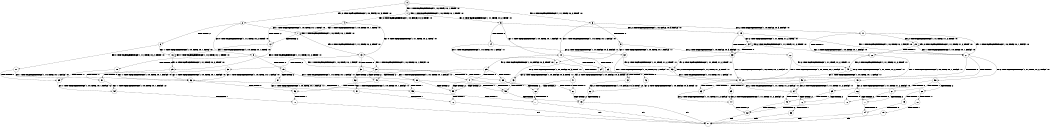 digraph BCG {
size = "7, 10.5";
center = TRUE;
node [shape = circle];
0 [peripheries = 2];
0 -> 1 [label = "EX !1 !ATOMIC_EXCH_BRANCH (1, +0, TRUE, +0, 1, TRUE) !:0:"];
0 -> 2 [label = "EX !2 !ATOMIC_EXCH_BRANCH (1, +0, FALSE, +0, 3, TRUE) !:0:"];
0 -> 3 [label = "EX !0 !ATOMIC_EXCH_BRANCH (1, +1, TRUE, +0, 2, TRUE) !:0:"];
1 -> 4 [label = "EX !2 !ATOMIC_EXCH_BRANCH (1, +0, FALSE, +0, 3, TRUE) !:0:"];
1 -> 5 [label = "EX !0 !ATOMIC_EXCH_BRANCH (1, +1, TRUE, +0, 2, TRUE) !:0:"];
1 -> 1 [label = "EX !1 !ATOMIC_EXCH_BRANCH (1, +0, TRUE, +0, 1, TRUE) !:0:"];
2 -> 6 [label = "TERMINATE !2"];
2 -> 7 [label = "EX !1 !ATOMIC_EXCH_BRANCH (1, +0, TRUE, +0, 1, TRUE) !:0:"];
2 -> 8 [label = "EX !0 !ATOMIC_EXCH_BRANCH (1, +1, TRUE, +0, 2, TRUE) !:0:"];
3 -> 9 [label = "TERMINATE !0"];
3 -> 10 [label = "EX !1 !ATOMIC_EXCH_BRANCH (1, +0, TRUE, +0, 1, FALSE) !:0:"];
3 -> 11 [label = "EX !2 !ATOMIC_EXCH_BRANCH (1, +0, FALSE, +0, 3, FALSE) !:0:"];
4 -> 12 [label = "TERMINATE !2"];
4 -> 13 [label = "EX !0 !ATOMIC_EXCH_BRANCH (1, +1, TRUE, +0, 2, TRUE) !:0:"];
4 -> 7 [label = "EX !1 !ATOMIC_EXCH_BRANCH (1, +0, TRUE, +0, 1, TRUE) !:0:"];
5 -> 14 [label = "TERMINATE !0"];
5 -> 15 [label = "EX !2 !ATOMIC_EXCH_BRANCH (1, +0, FALSE, +0, 3, FALSE) !:0:"];
5 -> 10 [label = "EX !1 !ATOMIC_EXCH_BRANCH (1, +0, TRUE, +0, 1, FALSE) !:0:"];
6 -> 16 [label = "EX !1 !ATOMIC_EXCH_BRANCH (1, +0, TRUE, +0, 1, TRUE) !:0:"];
6 -> 17 [label = "EX !0 !ATOMIC_EXCH_BRANCH (1, +1, TRUE, +0, 2, TRUE) !:0:"];
7 -> 12 [label = "TERMINATE !2"];
7 -> 13 [label = "EX !0 !ATOMIC_EXCH_BRANCH (1, +1, TRUE, +0, 2, TRUE) !:0:"];
7 -> 7 [label = "EX !1 !ATOMIC_EXCH_BRANCH (1, +0, TRUE, +0, 1, TRUE) !:0:"];
8 -> 18 [label = "TERMINATE !2"];
8 -> 19 [label = "TERMINATE !0"];
8 -> 20 [label = "EX !1 !ATOMIC_EXCH_BRANCH (1, +0, TRUE, +0, 1, FALSE) !:0:"];
9 -> 21 [label = "EX !1 !ATOMIC_EXCH_BRANCH (1, +0, TRUE, +0, 1, FALSE) !:1:"];
9 -> 22 [label = "EX !2 !ATOMIC_EXCH_BRANCH (1, +0, FALSE, +0, 3, FALSE) !:1:"];
10 -> 23 [label = "TERMINATE !1"];
10 -> 24 [label = "TERMINATE !0"];
10 -> 25 [label = "EX !2 !ATOMIC_EXCH_BRANCH (1, +0, FALSE, +0, 3, TRUE) !:0:"];
11 -> 26 [label = "TERMINATE !0"];
11 -> 27 [label = "EX !1 !ATOMIC_EXCH_BRANCH (1, +0, TRUE, +0, 1, FALSE) !:0:"];
11 -> 28 [label = "EX !2 !ATOMIC_EXCH_BRANCH (1, +1, TRUE, +1, 2, TRUE) !:0:"];
12 -> 29 [label = "EX !0 !ATOMIC_EXCH_BRANCH (1, +1, TRUE, +0, 2, TRUE) !:0:"];
12 -> 16 [label = "EX !1 !ATOMIC_EXCH_BRANCH (1, +0, TRUE, +0, 1, TRUE) !:0:"];
13 -> 30 [label = "TERMINATE !2"];
13 -> 31 [label = "TERMINATE !0"];
13 -> 20 [label = "EX !1 !ATOMIC_EXCH_BRANCH (1, +0, TRUE, +0, 1, FALSE) !:0:"];
14 -> 32 [label = "EX !2 !ATOMIC_EXCH_BRANCH (1, +0, FALSE, +0, 3, FALSE) !:1:"];
14 -> 21 [label = "EX !1 !ATOMIC_EXCH_BRANCH (1, +0, TRUE, +0, 1, FALSE) !:1:"];
15 -> 33 [label = "TERMINATE !0"];
15 -> 34 [label = "EX !2 !ATOMIC_EXCH_BRANCH (1, +1, TRUE, +1, 2, TRUE) !:0:"];
15 -> 27 [label = "EX !1 !ATOMIC_EXCH_BRANCH (1, +0, TRUE, +0, 1, FALSE) !:0:"];
16 -> 29 [label = "EX !0 !ATOMIC_EXCH_BRANCH (1, +1, TRUE, +0, 2, TRUE) !:0:"];
16 -> 16 [label = "EX !1 !ATOMIC_EXCH_BRANCH (1, +0, TRUE, +0, 1, TRUE) !:0:"];
17 -> 35 [label = "TERMINATE !0"];
17 -> 36 [label = "EX !1 !ATOMIC_EXCH_BRANCH (1, +0, TRUE, +0, 1, FALSE) !:0:"];
18 -> 35 [label = "TERMINATE !0"];
18 -> 36 [label = "EX !1 !ATOMIC_EXCH_BRANCH (1, +0, TRUE, +0, 1, FALSE) !:0:"];
19 -> 37 [label = "TERMINATE !2"];
19 -> 38 [label = "EX !1 !ATOMIC_EXCH_BRANCH (1, +0, TRUE, +0, 1, FALSE) !:1:"];
20 -> 39 [label = "TERMINATE !1"];
20 -> 40 [label = "TERMINATE !2"];
20 -> 41 [label = "TERMINATE !0"];
21 -> 42 [label = "TERMINATE !1"];
21 -> 43 [label = "EX !2 !ATOMIC_EXCH_BRANCH (1, +0, FALSE, +0, 3, TRUE) !:1:"];
22 -> 44 [label = "EX !1 !ATOMIC_EXCH_BRANCH (1, +0, TRUE, +0, 1, FALSE) !:1:"];
22 -> 45 [label = "EX !2 !ATOMIC_EXCH_BRANCH (1, +1, TRUE, +1, 2, TRUE) !:1:"];
23 -> 46 [label = "TERMINATE !0"];
23 -> 47 [label = "EX !2 !ATOMIC_EXCH_BRANCH (1, +0, FALSE, +0, 3, TRUE) !:0:"];
24 -> 42 [label = "TERMINATE !1"];
24 -> 43 [label = "EX !2 !ATOMIC_EXCH_BRANCH (1, +0, FALSE, +0, 3, TRUE) !:1:"];
25 -> 39 [label = "TERMINATE !1"];
25 -> 40 [label = "TERMINATE !2"];
25 -> 41 [label = "TERMINATE !0"];
26 -> 44 [label = "EX !1 !ATOMIC_EXCH_BRANCH (1, +0, TRUE, +0, 1, FALSE) !:1:"];
26 -> 45 [label = "EX !2 !ATOMIC_EXCH_BRANCH (1, +1, TRUE, +1, 2, TRUE) !:1:"];
27 -> 48 [label = "TERMINATE !1"];
27 -> 49 [label = "TERMINATE !0"];
27 -> 50 [label = "EX !2 !ATOMIC_EXCH_BRANCH (1, +1, TRUE, +1, 2, FALSE) !:0:"];
28 -> 26 [label = "TERMINATE !0"];
28 -> 27 [label = "EX !1 !ATOMIC_EXCH_BRANCH (1, +0, TRUE, +0, 1, FALSE) !:0:"];
28 -> 28 [label = "EX !2 !ATOMIC_EXCH_BRANCH (1, +1, TRUE, +1, 2, TRUE) !:0:"];
29 -> 51 [label = "TERMINATE !0"];
29 -> 36 [label = "EX !1 !ATOMIC_EXCH_BRANCH (1, +0, TRUE, +0, 1, FALSE) !:0:"];
30 -> 51 [label = "TERMINATE !0"];
30 -> 36 [label = "EX !1 !ATOMIC_EXCH_BRANCH (1, +0, TRUE, +0, 1, FALSE) !:0:"];
31 -> 52 [label = "TERMINATE !2"];
31 -> 38 [label = "EX !1 !ATOMIC_EXCH_BRANCH (1, +0, TRUE, +0, 1, FALSE) !:1:"];
32 -> 53 [label = "EX !2 !ATOMIC_EXCH_BRANCH (1, +1, TRUE, +1, 2, TRUE) !:1:"];
32 -> 44 [label = "EX !1 !ATOMIC_EXCH_BRANCH (1, +0, TRUE, +0, 1, FALSE) !:1:"];
33 -> 53 [label = "EX !2 !ATOMIC_EXCH_BRANCH (1, +1, TRUE, +1, 2, TRUE) !:1:"];
33 -> 44 [label = "EX !1 !ATOMIC_EXCH_BRANCH (1, +0, TRUE, +0, 1, FALSE) !:1:"];
34 -> 33 [label = "TERMINATE !0"];
34 -> 34 [label = "EX !2 !ATOMIC_EXCH_BRANCH (1, +1, TRUE, +1, 2, TRUE) !:0:"];
34 -> 27 [label = "EX !1 !ATOMIC_EXCH_BRANCH (1, +0, TRUE, +0, 1, FALSE) !:0:"];
35 -> 54 [label = "EX !1 !ATOMIC_EXCH_BRANCH (1, +0, TRUE, +0, 1, FALSE) !:2:"];
36 -> 55 [label = "TERMINATE !1"];
36 -> 56 [label = "TERMINATE !0"];
37 -> 57 [label = "EX !1 !ATOMIC_EXCH_BRANCH (1, +0, TRUE, +0, 1, FALSE) !:1:"];
38 -> 58 [label = "TERMINATE !1"];
38 -> 59 [label = "TERMINATE !2"];
39 -> 60 [label = "TERMINATE !2"];
39 -> 61 [label = "TERMINATE !0"];
40 -> 55 [label = "TERMINATE !1"];
40 -> 56 [label = "TERMINATE !0"];
41 -> 58 [label = "TERMINATE !1"];
41 -> 59 [label = "TERMINATE !2"];
42 -> 62 [label = "EX !2 !ATOMIC_EXCH_BRANCH (1, +0, FALSE, +0, 3, TRUE) !:2:"];
43 -> 58 [label = "TERMINATE !1"];
43 -> 59 [label = "TERMINATE !2"];
44 -> 63 [label = "TERMINATE !1"];
44 -> 64 [label = "EX !2 !ATOMIC_EXCH_BRANCH (1, +1, TRUE, +1, 2, FALSE) !:1:"];
45 -> 44 [label = "EX !1 !ATOMIC_EXCH_BRANCH (1, +0, TRUE, +0, 1, FALSE) !:1:"];
45 -> 45 [label = "EX !2 !ATOMIC_EXCH_BRANCH (1, +1, TRUE, +1, 2, TRUE) !:1:"];
46 -> 62 [label = "EX !2 !ATOMIC_EXCH_BRANCH (1, +0, FALSE, +0, 3, TRUE) !:2:"];
47 -> 60 [label = "TERMINATE !2"];
47 -> 61 [label = "TERMINATE !0"];
48 -> 65 [label = "TERMINATE !0"];
48 -> 66 [label = "EX !2 !ATOMIC_EXCH_BRANCH (1, +1, TRUE, +1, 2, FALSE) !:0:"];
49 -> 63 [label = "TERMINATE !1"];
49 -> 64 [label = "EX !2 !ATOMIC_EXCH_BRANCH (1, +1, TRUE, +1, 2, FALSE) !:1:"];
50 -> 67 [label = "TERMINATE !1"];
50 -> 68 [label = "TERMINATE !2"];
50 -> 69 [label = "TERMINATE !0"];
51 -> 54 [label = "EX !1 !ATOMIC_EXCH_BRANCH (1, +0, TRUE, +0, 1, FALSE) !:2:"];
52 -> 57 [label = "EX !1 !ATOMIC_EXCH_BRANCH (1, +0, TRUE, +0, 1, FALSE) !:1:"];
53 -> 53 [label = "EX !2 !ATOMIC_EXCH_BRANCH (1, +1, TRUE, +1, 2, TRUE) !:1:"];
53 -> 44 [label = "EX !1 !ATOMIC_EXCH_BRANCH (1, +0, TRUE, +0, 1, FALSE) !:1:"];
54 -> 70 [label = "TERMINATE !1"];
55 -> 71 [label = "TERMINATE !0"];
56 -> 70 [label = "TERMINATE !1"];
57 -> 72 [label = "TERMINATE !1"];
58 -> 73 [label = "TERMINATE !2"];
59 -> 72 [label = "TERMINATE !1"];
60 -> 71 [label = "TERMINATE !0"];
61 -> 73 [label = "TERMINATE !2"];
62 -> 73 [label = "TERMINATE !2"];
63 -> 74 [label = "EX !2 !ATOMIC_EXCH_BRANCH (1, +1, TRUE, +1, 2, FALSE) !:2:"];
64 -> 75 [label = "TERMINATE !1"];
64 -> 76 [label = "TERMINATE !2"];
65 -> 74 [label = "EX !2 !ATOMIC_EXCH_BRANCH (1, +1, TRUE, +1, 2, FALSE) !:2:"];
66 -> 77 [label = "TERMINATE !2"];
66 -> 78 [label = "TERMINATE !0"];
67 -> 77 [label = "TERMINATE !2"];
67 -> 78 [label = "TERMINATE !0"];
68 -> 79 [label = "TERMINATE !1"];
68 -> 80 [label = "TERMINATE !0"];
69 -> 75 [label = "TERMINATE !1"];
69 -> 76 [label = "TERMINATE !2"];
70 -> 81 [label = "exit"];
71 -> 81 [label = "exit"];
72 -> 81 [label = "exit"];
73 -> 81 [label = "exit"];
74 -> 82 [label = "TERMINATE !2"];
75 -> 82 [label = "TERMINATE !2"];
76 -> 83 [label = "TERMINATE !1"];
77 -> 84 [label = "TERMINATE !0"];
78 -> 82 [label = "TERMINATE !2"];
79 -> 84 [label = "TERMINATE !0"];
80 -> 85 [label = "TERMINATE !1"];
82 -> 81 [label = "exit"];
83 -> 81 [label = "exit"];
84 -> 81 [label = "exit"];
85 -> 81 [label = "exit"];
}
